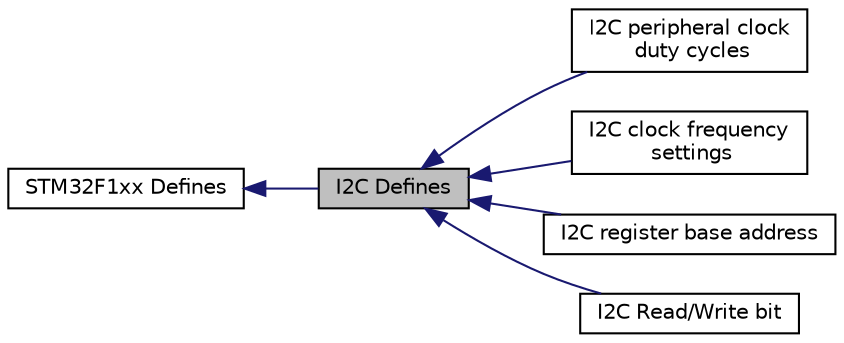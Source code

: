 digraph "I2C Defines"
{
  edge [fontname="Helvetica",fontsize="10",labelfontname="Helvetica",labelfontsize="10"];
  node [fontname="Helvetica",fontsize="10",shape=record];
  rankdir=LR;
  Node1 [label="STM32F1xx Defines",height=0.2,width=0.4,color="black", fillcolor="white", style="filled",URL="$group__STM32F1xx__defines.html",tooltip="Defined Constants and Types for the STM32F1xx series."];
  Node4 [label="I2C peripheral clock\l duty cycles",height=0.2,width=0.4,color="black", fillcolor="white", style="filled",URL="$group__i2c__duty__cycle.html"];
  Node3 [label="I2C clock frequency\l settings",height=0.2,width=0.4,color="black", fillcolor="white", style="filled",URL="$group__i2c__clock.html"];
  Node0 [label="I2C Defines",height=0.2,width=0.4,color="black", fillcolor="grey75", style="filled" fontcolor="black"];
  Node2 [label="I2C register base address",height=0.2,width=0.4,color="black", fillcolor="white", style="filled",URL="$group__i2c__reg__base.html"];
  Node5 [label="I2C Read/Write bit",height=0.2,width=0.4,color="black", fillcolor="white", style="filled",URL="$group__i2c__rw.html"];
  Node1->Node0 [shape=plaintext, color="midnightblue", dir="back", style="solid"];
  Node0->Node2 [shape=plaintext, color="midnightblue", dir="back", style="solid"];
  Node0->Node3 [shape=plaintext, color="midnightblue", dir="back", style="solid"];
  Node0->Node4 [shape=plaintext, color="midnightblue", dir="back", style="solid"];
  Node0->Node5 [shape=plaintext, color="midnightblue", dir="back", style="solid"];
}
